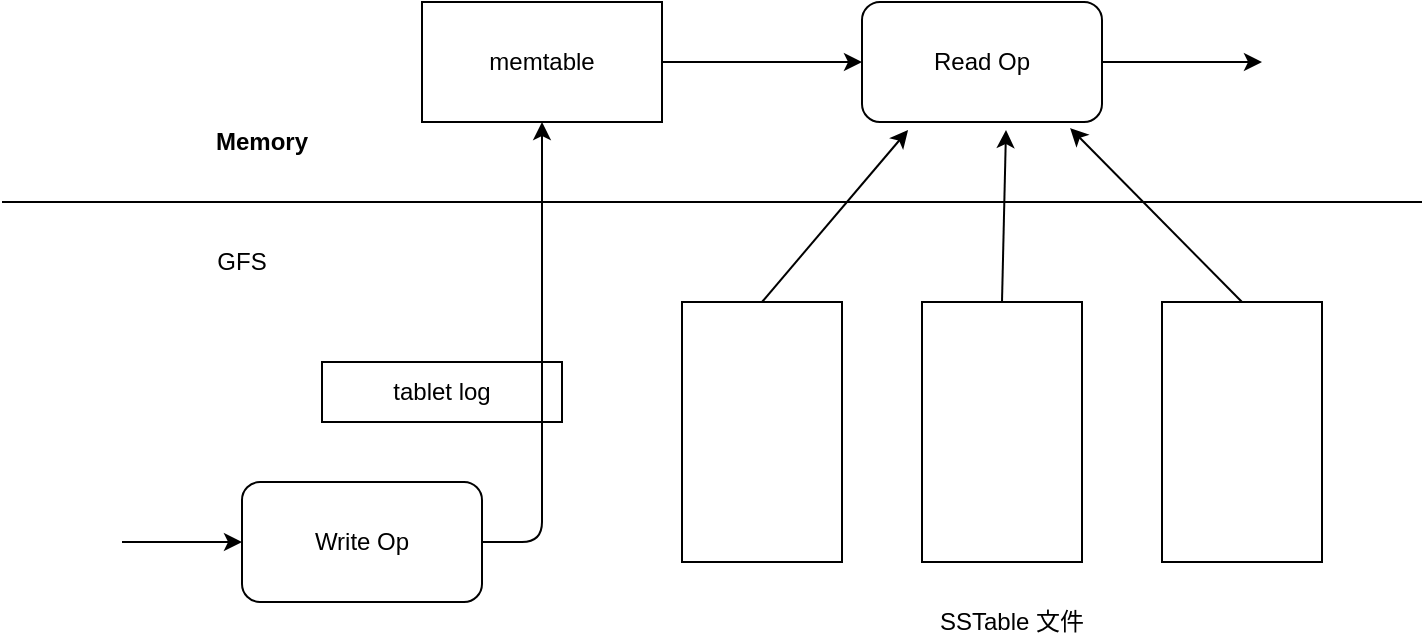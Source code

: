 <mxfile version="13.0.3" type="device"><diagram id="cyTJYYJDUgJkYAT-itOa" name="Page-1"><mxGraphModel dx="946" dy="624" grid="1" gridSize="10" guides="1" tooltips="1" connect="1" arrows="1" fold="1" page="1" pageScale="1" pageWidth="827" pageHeight="1169" math="0" shadow="0"><root><mxCell id="0"/><mxCell id="1" parent="0"/><mxCell id="0o5bjVKIhk1f9TYC__VO-1" value="memtable" style="rounded=0;whiteSpace=wrap;html=1;" vertex="1" parent="1"><mxGeometry x="220" y="140" width="120" height="60" as="geometry"/></mxCell><mxCell id="0o5bjVKIhk1f9TYC__VO-2" value="Read Op" style="rounded=1;whiteSpace=wrap;html=1;" vertex="1" parent="1"><mxGeometry x="440" y="140" width="120" height="60" as="geometry"/></mxCell><mxCell id="0o5bjVKIhk1f9TYC__VO-3" value="" style="endArrow=classic;html=1;exitX=1;exitY=0.5;exitDx=0;exitDy=0;entryX=0;entryY=0.5;entryDx=0;entryDy=0;" edge="1" parent="1" source="0o5bjVKIhk1f9TYC__VO-1" target="0o5bjVKIhk1f9TYC__VO-2"><mxGeometry width="50" height="50" relative="1" as="geometry"><mxPoint x="390" y="350" as="sourcePoint"/><mxPoint x="440" y="300" as="targetPoint"/></mxGeometry></mxCell><mxCell id="0o5bjVKIhk1f9TYC__VO-4" value="" style="endArrow=classic;html=1;exitX=1;exitY=0.5;exitDx=0;exitDy=0;" edge="1" parent="1" source="0o5bjVKIhk1f9TYC__VO-2"><mxGeometry width="50" height="50" relative="1" as="geometry"><mxPoint x="390" y="350" as="sourcePoint"/><mxPoint x="640" y="170" as="targetPoint"/></mxGeometry></mxCell><mxCell id="0o5bjVKIhk1f9TYC__VO-5" value="" style="endArrow=none;html=1;" edge="1" parent="1"><mxGeometry width="50" height="50" relative="1" as="geometry"><mxPoint x="10" y="240" as="sourcePoint"/><mxPoint x="720" y="240" as="targetPoint"/></mxGeometry></mxCell><mxCell id="0o5bjVKIhk1f9TYC__VO-6" value="" style="rounded=0;whiteSpace=wrap;html=1;" vertex="1" parent="1"><mxGeometry x="350" y="290" width="80" height="130" as="geometry"/></mxCell><mxCell id="0o5bjVKIhk1f9TYC__VO-7" value="" style="rounded=0;whiteSpace=wrap;html=1;" vertex="1" parent="1"><mxGeometry x="470" y="290" width="80" height="130" as="geometry"/></mxCell><mxCell id="0o5bjVKIhk1f9TYC__VO-8" value="" style="rounded=0;whiteSpace=wrap;html=1;" vertex="1" parent="1"><mxGeometry x="590" y="290" width="80" height="130" as="geometry"/></mxCell><mxCell id="0o5bjVKIhk1f9TYC__VO-9" value="SSTable 文件" style="text;html=1;strokeColor=none;fillColor=none;align=center;verticalAlign=middle;whiteSpace=wrap;rounded=0;" vertex="1" parent="1"><mxGeometry x="470" y="440" width="90" height="20" as="geometry"/></mxCell><mxCell id="0o5bjVKIhk1f9TYC__VO-10" value="" style="endArrow=classic;html=1;entryX=0.192;entryY=1.067;entryDx=0;entryDy=0;entryPerimeter=0;exitX=0.5;exitY=0;exitDx=0;exitDy=0;" edge="1" parent="1" source="0o5bjVKIhk1f9TYC__VO-6" target="0o5bjVKIhk1f9TYC__VO-2"><mxGeometry width="50" height="50" relative="1" as="geometry"><mxPoint x="390" y="350" as="sourcePoint"/><mxPoint x="440" y="300" as="targetPoint"/></mxGeometry></mxCell><mxCell id="0o5bjVKIhk1f9TYC__VO-11" value="" style="endArrow=classic;html=1;exitX=0.5;exitY=0;exitDx=0;exitDy=0;" edge="1" parent="1" source="0o5bjVKIhk1f9TYC__VO-7"><mxGeometry width="50" height="50" relative="1" as="geometry"><mxPoint x="390" y="350" as="sourcePoint"/><mxPoint x="512" y="204" as="targetPoint"/></mxGeometry></mxCell><mxCell id="0o5bjVKIhk1f9TYC__VO-12" value="" style="endArrow=classic;html=1;entryX=0.867;entryY=1.05;entryDx=0;entryDy=0;entryPerimeter=0;exitX=0.5;exitY=0;exitDx=0;exitDy=0;" edge="1" parent="1" source="0o5bjVKIhk1f9TYC__VO-8" target="0o5bjVKIhk1f9TYC__VO-2"><mxGeometry width="50" height="50" relative="1" as="geometry"><mxPoint x="390" y="350" as="sourcePoint"/><mxPoint x="440" y="300" as="targetPoint"/></mxGeometry></mxCell><mxCell id="0o5bjVKIhk1f9TYC__VO-13" value="Memory" style="text;html=1;strokeColor=none;fillColor=none;align=center;verticalAlign=middle;whiteSpace=wrap;rounded=0;fontStyle=1" vertex="1" parent="1"><mxGeometry x="120" y="200" width="40" height="20" as="geometry"/></mxCell><mxCell id="0o5bjVKIhk1f9TYC__VO-14" value="GFS" style="text;html=1;strokeColor=none;fillColor=none;align=center;verticalAlign=middle;whiteSpace=wrap;rounded=0;" vertex="1" parent="1"><mxGeometry x="110" y="260" width="40" height="20" as="geometry"/></mxCell><mxCell id="0o5bjVKIhk1f9TYC__VO-15" value="tablet log" style="rounded=0;whiteSpace=wrap;html=1;" vertex="1" parent="1"><mxGeometry x="170" y="320" width="120" height="30" as="geometry"/></mxCell><mxCell id="0o5bjVKIhk1f9TYC__VO-16" value="Write Op" style="rounded=1;whiteSpace=wrap;html=1;" vertex="1" parent="1"><mxGeometry x="130" y="380" width="120" height="60" as="geometry"/></mxCell><mxCell id="0o5bjVKIhk1f9TYC__VO-17" value="" style="endArrow=classic;html=1;entryX=0;entryY=0.5;entryDx=0;entryDy=0;" edge="1" parent="1" target="0o5bjVKIhk1f9TYC__VO-16"><mxGeometry width="50" height="50" relative="1" as="geometry"><mxPoint x="70" y="410" as="sourcePoint"/><mxPoint x="440" y="300" as="targetPoint"/></mxGeometry></mxCell><mxCell id="0o5bjVKIhk1f9TYC__VO-18" value="" style="endArrow=classic;html=1;exitX=1;exitY=0.5;exitDx=0;exitDy=0;entryX=0.5;entryY=1;entryDx=0;entryDy=0;" edge="1" parent="1" source="0o5bjVKIhk1f9TYC__VO-16" target="0o5bjVKIhk1f9TYC__VO-1"><mxGeometry width="50" height="50" relative="1" as="geometry"><mxPoint x="280" y="460" as="sourcePoint"/><mxPoint x="280" y="220" as="targetPoint"/><Array as="points"><mxPoint x="280" y="410"/></Array></mxGeometry></mxCell></root></mxGraphModel></diagram></mxfile>